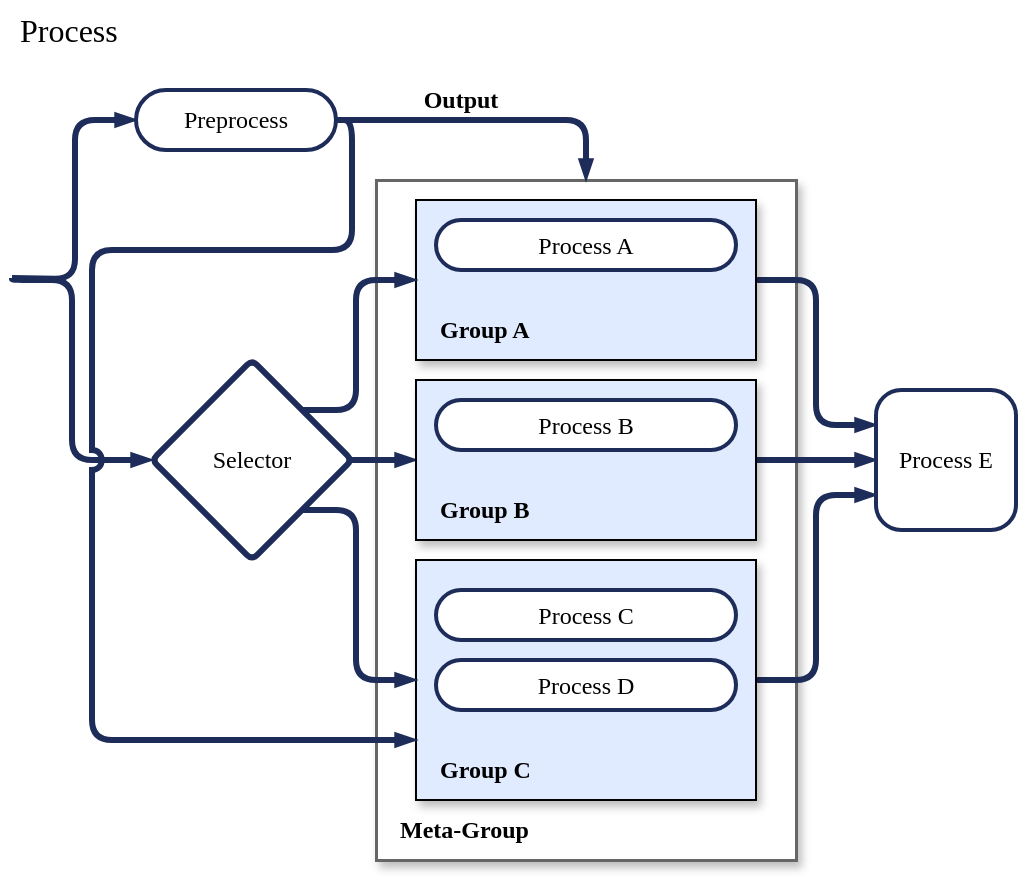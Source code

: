 <mxfile version="24.8.8">
  <diagram name="Page-1" id="5qXFWY-eDO2IWWVgkICY">
    <mxGraphModel dx="525" dy="1873" grid="1" gridSize="10" guides="1" tooltips="1" connect="1" arrows="1" fold="1" page="1" pageScale="1" pageWidth="850" pageHeight="1100" math="0" shadow="0">
      <root>
        <mxCell id="0" />
        <mxCell id="1" parent="0" />
        <mxCell id="fYlw_OJ6LSgIPrxgj7ef-1" value="" style="rounded=1;whiteSpace=wrap;html=1;strokeWidth=1.5;fillColor=#FFFFFF;shadow=1;textShadow=0;arcSize=0;strokeColor=#666666;glass=0;" vertex="1" parent="1">
          <mxGeometry x="1062" y="130" width="210" height="340" as="geometry" />
        </mxCell>
        <mxCell id="fYlw_OJ6LSgIPrxgj7ef-2" style="edgeStyle=orthogonalEdgeStyle;shape=connector;rounded=1;hachureGap=4;orthogonalLoop=1;jettySize=auto;html=1;exitX=1;exitY=0.5;exitDx=0;exitDy=0;entryX=0;entryY=0.5;entryDx=0;entryDy=0;strokeColor=#1D2C59;strokeWidth=3;align=center;verticalAlign=middle;fontFamily=Architects Daughter;fontSource=https%3A%2F%2Ffonts.googleapis.com%2Fcss%3Ffamily%3DArchitects%2BDaughter;fontSize=11;fontColor=default;labelBackgroundColor=default;endArrow=blockThin;curved=0;endFill=1;endSize=3;" edge="1" parent="1" source="fYlw_OJ6LSgIPrxgj7ef-18" target="fYlw_OJ6LSgIPrxgj7ef-7">
          <mxGeometry relative="1" as="geometry" />
        </mxCell>
        <mxCell id="fYlw_OJ6LSgIPrxgj7ef-3" style="edgeStyle=orthogonalEdgeStyle;shape=connector;rounded=1;hachureGap=4;orthogonalLoop=1;jettySize=auto;html=1;exitX=1;exitY=0.5;exitDx=0;exitDy=0;entryX=0;entryY=0.25;entryDx=0;entryDy=0;strokeColor=#1D2C59;strokeWidth=3;align=center;verticalAlign=middle;fontFamily=Architects Daughter;fontSource=https%3A%2F%2Ffonts.googleapis.com%2Fcss%3Ffamily%3DArchitects%2BDaughter;fontSize=11;fontColor=default;labelBackgroundColor=default;endArrow=blockThin;curved=0;endFill=1;endSize=3;" edge="1" parent="1" source="fYlw_OJ6LSgIPrxgj7ef-4" target="fYlw_OJ6LSgIPrxgj7ef-13">
          <mxGeometry relative="1" as="geometry" />
        </mxCell>
        <mxCell id="fYlw_OJ6LSgIPrxgj7ef-4" value="" style="rounded=0;whiteSpace=wrap;html=1;strokeWidth=1;fillColor=#E0EBFF;shadow=1;textShadow=0;strokeColor=default;align=center;verticalAlign=middle;fontFamily=Helvetica;fontSize=12;fontColor=default;" vertex="1" parent="1">
          <mxGeometry x="1082" y="140" width="170" height="80" as="geometry" />
        </mxCell>
        <mxCell id="fYlw_OJ6LSgIPrxgj7ef-5" value="&lt;font data-font-src=&quot;https://fonts.googleapis.com/css?family=Barlow&quot; face=&quot;Barlow&quot;&gt;Group A&lt;/font&gt;" style="text;html=1;align=left;verticalAlign=middle;whiteSpace=wrap;rounded=0;fontStyle=1;shadow=0;textShadow=0;" vertex="1" parent="1">
          <mxGeometry x="1092" y="190" width="90" height="30" as="geometry" />
        </mxCell>
        <mxCell id="fYlw_OJ6LSgIPrxgj7ef-6" style="edgeStyle=orthogonalEdgeStyle;shape=connector;rounded=1;hachureGap=4;orthogonalLoop=1;jettySize=auto;html=1;exitX=1;exitY=0.5;exitDx=0;exitDy=0;strokeColor=#1D2C59;strokeWidth=3;align=center;verticalAlign=middle;fontFamily=Architects Daughter;fontSource=https%3A%2F%2Ffonts.googleapis.com%2Fcss%3Ffamily%3DArchitects%2BDaughter;fontSize=11;fontColor=default;labelBackgroundColor=default;endArrow=blockThin;curved=0;endFill=1;endSize=3;" edge="1" parent="1" source="fYlw_OJ6LSgIPrxgj7ef-7" target="fYlw_OJ6LSgIPrxgj7ef-13">
          <mxGeometry relative="1" as="geometry" />
        </mxCell>
        <mxCell id="fYlw_OJ6LSgIPrxgj7ef-7" value="" style="rounded=0;whiteSpace=wrap;html=1;strokeWidth=1;fillColor=#E0EBFF;shadow=1;textShadow=0;strokeColor=default;align=center;verticalAlign=middle;fontFamily=Helvetica;fontSize=12;fontColor=default;" vertex="1" parent="1">
          <mxGeometry x="1082" y="230" width="170" height="80" as="geometry" />
        </mxCell>
        <mxCell id="fYlw_OJ6LSgIPrxgj7ef-8" value="&lt;font data-font-src=&quot;https://fonts.googleapis.com/css?family=Barlow&quot; face=&quot;Barlow&quot;&gt;Group B&lt;/font&gt;" style="text;html=1;align=left;verticalAlign=middle;whiteSpace=wrap;rounded=0;fontStyle=1;shadow=0;textShadow=0;" vertex="1" parent="1">
          <mxGeometry x="1092" y="280" width="90" height="30" as="geometry" />
        </mxCell>
        <mxCell id="fYlw_OJ6LSgIPrxgj7ef-9" style="edgeStyle=orthogonalEdgeStyle;shape=connector;rounded=1;hachureGap=4;orthogonalLoop=1;jettySize=auto;html=1;exitX=1;exitY=0.5;exitDx=0;exitDy=0;entryX=0;entryY=0.75;entryDx=0;entryDy=0;strokeColor=#1D2C59;strokeWidth=3;align=center;verticalAlign=middle;fontFamily=Architects Daughter;fontSource=https%3A%2F%2Ffonts.googleapis.com%2Fcss%3Ffamily%3DArchitects%2BDaughter;fontSize=11;fontColor=default;labelBackgroundColor=default;endArrow=blockThin;curved=0;endFill=1;endSize=3;" edge="1" parent="1" source="fYlw_OJ6LSgIPrxgj7ef-10" target="fYlw_OJ6LSgIPrxgj7ef-13">
          <mxGeometry relative="1" as="geometry" />
        </mxCell>
        <mxCell id="fYlw_OJ6LSgIPrxgj7ef-10" value="" style="rounded=0;whiteSpace=wrap;html=1;strokeWidth=1;fillColor=#E0EBFF;shadow=1;textShadow=0;strokeColor=default;align=center;verticalAlign=middle;fontFamily=Helvetica;fontSize=12;fontColor=default;" vertex="1" parent="1">
          <mxGeometry x="1082" y="320" width="170" height="120" as="geometry" />
        </mxCell>
        <mxCell id="fYlw_OJ6LSgIPrxgj7ef-11" value="&lt;div&gt;&lt;font data-font-src=&quot;https://fonts.googleapis.com/css?family=Barlow&quot; face=&quot;Barlow&quot;&gt;Process C&lt;/font&gt;&lt;/div&gt;" style="rounded=1;whiteSpace=wrap;html=1;strokeWidth=2;fillColor=default;shadow=0;textShadow=0;arcSize=50;strokeColor=#1D2C59;align=center;verticalAlign=middle;fontFamily=Helvetica;fontSize=12;fontColor=default;" vertex="1" parent="1">
          <mxGeometry x="1092" y="335" width="150" height="25" as="geometry" />
        </mxCell>
        <mxCell id="fYlw_OJ6LSgIPrxgj7ef-12" value="&lt;font face=&quot;Barlow&quot;&gt;Process B&lt;/font&gt;" style="rounded=1;whiteSpace=wrap;html=1;strokeWidth=2;fillColor=default;shadow=0;textShadow=0;arcSize=50;strokeColor=#1D2C59;align=center;verticalAlign=middle;fontFamily=Helvetica;fontSize=12;fontColor=default;" vertex="1" parent="1">
          <mxGeometry x="1092" y="240" width="150" height="25" as="geometry" />
        </mxCell>
        <mxCell id="fYlw_OJ6LSgIPrxgj7ef-13" value="&lt;div&gt;&lt;font data-font-src=&quot;https://fonts.googleapis.com/css?family=Barlow&quot; face=&quot;Barlow&quot;&gt;Process E&lt;/font&gt;&lt;/div&gt;" style="rounded=1;whiteSpace=wrap;html=1;strokeWidth=2;fillColor=default;shadow=0;textShadow=0;arcSize=18;strokeColor=#1D2C59;align=center;verticalAlign=middle;fontFamily=Helvetica;fontSize=12;fontColor=default;" vertex="1" parent="1">
          <mxGeometry x="1312" y="235" width="70" height="70" as="geometry" />
        </mxCell>
        <mxCell id="fYlw_OJ6LSgIPrxgj7ef-14" value="&lt;div&gt;&lt;font face=&quot;Barlow&quot;&gt;Process D&lt;/font&gt;&lt;/div&gt;" style="rounded=1;whiteSpace=wrap;html=1;strokeWidth=2;fillColor=default;shadow=0;textShadow=0;arcSize=50;strokeColor=#1D2C59;align=center;verticalAlign=middle;fontFamily=Helvetica;fontSize=12;fontColor=default;" vertex="1" parent="1">
          <mxGeometry x="1092" y="370" width="150" height="25" as="geometry" />
        </mxCell>
        <mxCell id="fYlw_OJ6LSgIPrxgj7ef-15" value="&lt;div&gt;&lt;font face=&quot;Barlow&quot;&gt;Process A&lt;/font&gt;&lt;/div&gt;" style="rounded=1;whiteSpace=wrap;html=1;strokeWidth=2;fillColor=default;shadow=0;textShadow=0;arcSize=50;glass=0;strokeColor=#1D2C59;align=center;verticalAlign=middle;fontFamily=Helvetica;fontSize=12;fontColor=default;" vertex="1" parent="1">
          <mxGeometry x="1092" y="150" width="150" height="25" as="geometry" />
        </mxCell>
        <mxCell id="fYlw_OJ6LSgIPrxgj7ef-16" style="edgeStyle=orthogonalEdgeStyle;rounded=1;hachureGap=4;orthogonalLoop=1;jettySize=auto;html=1;exitX=1;exitY=1;exitDx=0;exitDy=0;entryX=0;entryY=0.5;entryDx=0;entryDy=0;fontFamily=Architects Daughter;fontSource=https%3A%2F%2Ffonts.googleapis.com%2Fcss%3Ffamily%3DArchitects%2BDaughter;strokeWidth=3;curved=0;strokeColor=#1D2C59;endArrow=blockThin;endFill=1;endSize=3;" edge="1" parent="1" source="fYlw_OJ6LSgIPrxgj7ef-18" target="fYlw_OJ6LSgIPrxgj7ef-10">
          <mxGeometry relative="1" as="geometry">
            <Array as="points">
              <mxPoint x="1052" y="295" />
              <mxPoint x="1052" y="380" />
            </Array>
          </mxGeometry>
        </mxCell>
        <mxCell id="fYlw_OJ6LSgIPrxgj7ef-17" style="edgeStyle=orthogonalEdgeStyle;shape=connector;rounded=1;hachureGap=4;orthogonalLoop=1;jettySize=auto;html=1;exitX=1;exitY=0;exitDx=0;exitDy=0;entryX=0;entryY=0.5;entryDx=0;entryDy=0;strokeColor=#1D2C59;strokeWidth=3;align=center;verticalAlign=middle;fontFamily=Architects Daughter;fontSource=https%3A%2F%2Ffonts.googleapis.com%2Fcss%3Ffamily%3DArchitects%2BDaughter;fontSize=11;fontColor=default;labelBackgroundColor=default;endArrow=blockThin;curved=0;endFill=1;endSize=3;" edge="1" parent="1" source="fYlw_OJ6LSgIPrxgj7ef-18" target="fYlw_OJ6LSgIPrxgj7ef-4">
          <mxGeometry relative="1" as="geometry">
            <Array as="points">
              <mxPoint x="1052" y="245" />
              <mxPoint x="1052" y="180" />
            </Array>
          </mxGeometry>
        </mxCell>
        <mxCell id="fYlw_OJ6LSgIPrxgj7ef-18" value="&lt;font face=&quot;Barlow&quot;&gt;Selector&lt;/font&gt;" style="rhombus;whiteSpace=wrap;html=1;hachureGap=4;fontFamily=Helvetica;rounded=1;shadow=0;strokeWidth=3;align=center;verticalAlign=middle;arcSize=7;fontSize=12;textShadow=0;strokeColor=#1D2C59;" vertex="1" parent="1">
          <mxGeometry x="950" y="220" width="100" height="100" as="geometry" />
        </mxCell>
        <mxCell id="fYlw_OJ6LSgIPrxgj7ef-19" value="&lt;font data-font-src=&quot;https://fonts.googleapis.com/css?family=Barlow&quot; face=&quot;Barlow&quot;&gt;Group C&lt;/font&gt;" style="text;html=1;align=left;verticalAlign=middle;whiteSpace=wrap;rounded=0;fontStyle=1;shadow=0;textShadow=0;" vertex="1" parent="1">
          <mxGeometry x="1092" y="410" width="90" height="30" as="geometry" />
        </mxCell>
        <mxCell id="fYlw_OJ6LSgIPrxgj7ef-20" value="&lt;font data-font-src=&quot;https://fonts.googleapis.com/css?family=Barlow&quot; face=&quot;Barlow&quot;&gt;Meta-Group&lt;/font&gt;" style="text;html=1;align=left;verticalAlign=middle;whiteSpace=wrap;rounded=0;fontStyle=1;shadow=0;textShadow=0;" vertex="1" parent="1">
          <mxGeometry x="1072" y="440" width="110" height="30" as="geometry" />
        </mxCell>
        <mxCell id="fYlw_OJ6LSgIPrxgj7ef-21" style="edgeStyle=orthogonalEdgeStyle;shape=connector;rounded=1;hachureGap=4;orthogonalLoop=1;jettySize=auto;html=1;exitX=1;exitY=0.5;exitDx=0;exitDy=0;entryX=0.5;entryY=0;entryDx=0;entryDy=0;strokeColor=#1D2C59;strokeWidth=3;align=center;verticalAlign=middle;fontFamily=Architects Daughter;fontSource=https%3A%2F%2Ffonts.googleapis.com%2Fcss%3Ffamily%3DArchitects%2BDaughter;fontSize=11;fontColor=default;labelBackgroundColor=default;endArrow=blockThin;curved=0;endFill=1;endSize=3;" edge="1" parent="1" source="fYlw_OJ6LSgIPrxgj7ef-26" target="fYlw_OJ6LSgIPrxgj7ef-1">
          <mxGeometry relative="1" as="geometry">
            <mxPoint x="992" y="100" as="sourcePoint" />
          </mxGeometry>
        </mxCell>
        <mxCell id="fYlw_OJ6LSgIPrxgj7ef-22" value="&lt;font face=&quot;Barlow&quot; data-font-src=&quot;https://fonts.googleapis.com/css?family=Barlow&quot;&gt;Output&lt;/font&gt;" style="text;html=1;align=center;verticalAlign=middle;whiteSpace=wrap;rounded=0;fontStyle=1;shadow=0;textShadow=0;" vertex="1" parent="1">
          <mxGeometry x="1042" y="80" width="125" height="20" as="geometry" />
        </mxCell>
        <mxCell id="fYlw_OJ6LSgIPrxgj7ef-23" style="edgeStyle=orthogonalEdgeStyle;shape=connector;rounded=1;hachureGap=4;orthogonalLoop=1;jettySize=auto;html=1;exitX=1;exitY=0.5;exitDx=0;exitDy=0;entryX=0;entryY=0.5;entryDx=0;entryDy=0;strokeColor=#1D2C59;strokeWidth=3;align=center;verticalAlign=middle;fontFamily=Architects Daughter;fontSource=https%3A%2F%2Ffonts.googleapis.com%2Fcss%3Ffamily%3DArchitects%2BDaughter;fontSize=11;fontColor=default;labelBackgroundColor=default;endArrow=blockThin;curved=0;endFill=1;endSize=3;" edge="1" parent="1" target="fYlw_OJ6LSgIPrxgj7ef-18">
          <mxGeometry relative="1" as="geometry">
            <mxPoint x="880" y="179" as="sourcePoint" />
            <Array as="points">
              <mxPoint x="880" y="180" />
              <mxPoint x="910" y="180" />
              <mxPoint x="910" y="270" />
            </Array>
          </mxGeometry>
        </mxCell>
        <mxCell id="fYlw_OJ6LSgIPrxgj7ef-24" style="edgeStyle=orthogonalEdgeStyle;shape=connector;rounded=1;hachureGap=4;orthogonalLoop=1;jettySize=auto;html=1;exitX=1;exitY=0.5;exitDx=0;exitDy=0;entryX=0;entryY=0.5;entryDx=0;entryDy=0;strokeColor=#1D2C59;strokeWidth=3;align=center;verticalAlign=middle;fontFamily=Architects Daughter;fontSource=https%3A%2F%2Ffonts.googleapis.com%2Fcss%3Ffamily%3DArchitects%2BDaughter;fontSize=11;fontColor=default;labelBackgroundColor=default;endArrow=blockThin;curved=0;endFill=1;endSize=3;" edge="1" parent="1" target="fYlw_OJ6LSgIPrxgj7ef-26">
          <mxGeometry relative="1" as="geometry">
            <mxPoint x="942" y="150" as="targetPoint" />
            <mxPoint x="880" y="179" as="sourcePoint" />
          </mxGeometry>
        </mxCell>
        <mxCell id="fYlw_OJ6LSgIPrxgj7ef-25" style="edgeStyle=orthogonalEdgeStyle;shape=connector;curved=0;rounded=1;hachureGap=4;orthogonalLoop=1;jettySize=auto;html=1;exitX=1;exitY=0.5;exitDx=0;exitDy=0;entryX=0;entryY=0.75;entryDx=0;entryDy=0;strokeColor=#1D2C59;strokeWidth=3;align=center;verticalAlign=middle;fontFamily=Architects Daughter;fontSource=https%3A%2F%2Ffonts.googleapis.com%2Fcss%3Ffamily%3DArchitects%2BDaughter;fontSize=11;fontColor=default;labelBackgroundColor=default;endArrow=blockThin;endFill=1;endSize=3;jumpStyle=arc;flowAnimation=0;" edge="1" parent="1" source="fYlw_OJ6LSgIPrxgj7ef-26" target="fYlw_OJ6LSgIPrxgj7ef-10">
          <mxGeometry relative="1" as="geometry">
            <Array as="points">
              <mxPoint x="1050" y="100" />
              <mxPoint x="1050" y="165" />
              <mxPoint x="920" y="165" />
              <mxPoint x="920" y="410" />
            </Array>
          </mxGeometry>
        </mxCell>
        <mxCell id="fYlw_OJ6LSgIPrxgj7ef-26" value="&lt;div&gt;&lt;font data-font-src=&quot;https://fonts.googleapis.com/css?family=Barlow&quot; face=&quot;Barlow&quot;&gt;Preprocess&lt;/font&gt;&lt;/div&gt;" style="rounded=1;whiteSpace=wrap;html=1;strokeWidth=2;fillColor=default;shadow=0;textShadow=0;arcSize=50;strokeColor=#1D2C59;" vertex="1" parent="1">
          <mxGeometry x="942" y="85" width="100" height="30" as="geometry" />
        </mxCell>
        <mxCell id="fYlw_OJ6LSgIPrxgj7ef-27" value="&lt;font data-font-src=&quot;https://fonts.googleapis.com/css?family=Barlow&quot; face=&quot;Barlow&quot; style=&quot;font-size: 16px;&quot;&gt;Process&lt;/font&gt;" style="text;html=1;align=left;verticalAlign=middle;whiteSpace=wrap;rounded=0;fontFamily=Helvetica;fontSize=11;fontColor=default;labelBackgroundColor=none;" vertex="1" parent="1">
          <mxGeometry x="882" y="40" width="280" height="30" as="geometry" />
        </mxCell>
      </root>
    </mxGraphModel>
  </diagram>
</mxfile>

